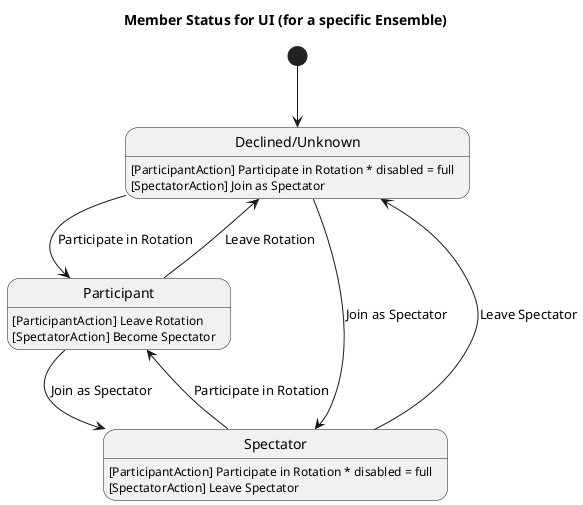 @startuml
title Member Status for UI (for a specific Ensemble)

state "Declined/Unknown" as Declined

'[*] --> Unknown
[*] --> Declined
'Unknown --> Participant : Participate in Rotation
'Unknown --> Spectator : Join as Spectator
'Unknown --> Declined : Decline
Participant --> Spectator : Join as Spectator
Participant --> Declined : Leave Rotation
Participant : [ParticipantAction] Leave Rotation
Participant : [SpectatorAction] Become Spectator
Spectator --> Participant : Participate in Rotation
Spectator --> Declined : Leave Spectator
Spectator : [ParticipantAction] Participate in Rotation * disabled = full
Spectator : [SpectatorAction] Leave Spectator
Declined --> Participant : Participate in Rotation
Declined --> Spectator : Join as Spectator
Declined : [ParticipantAction] Participate in Rotation * disabled = full
Declined : [SpectatorAction] Join as Spectator

@enduml